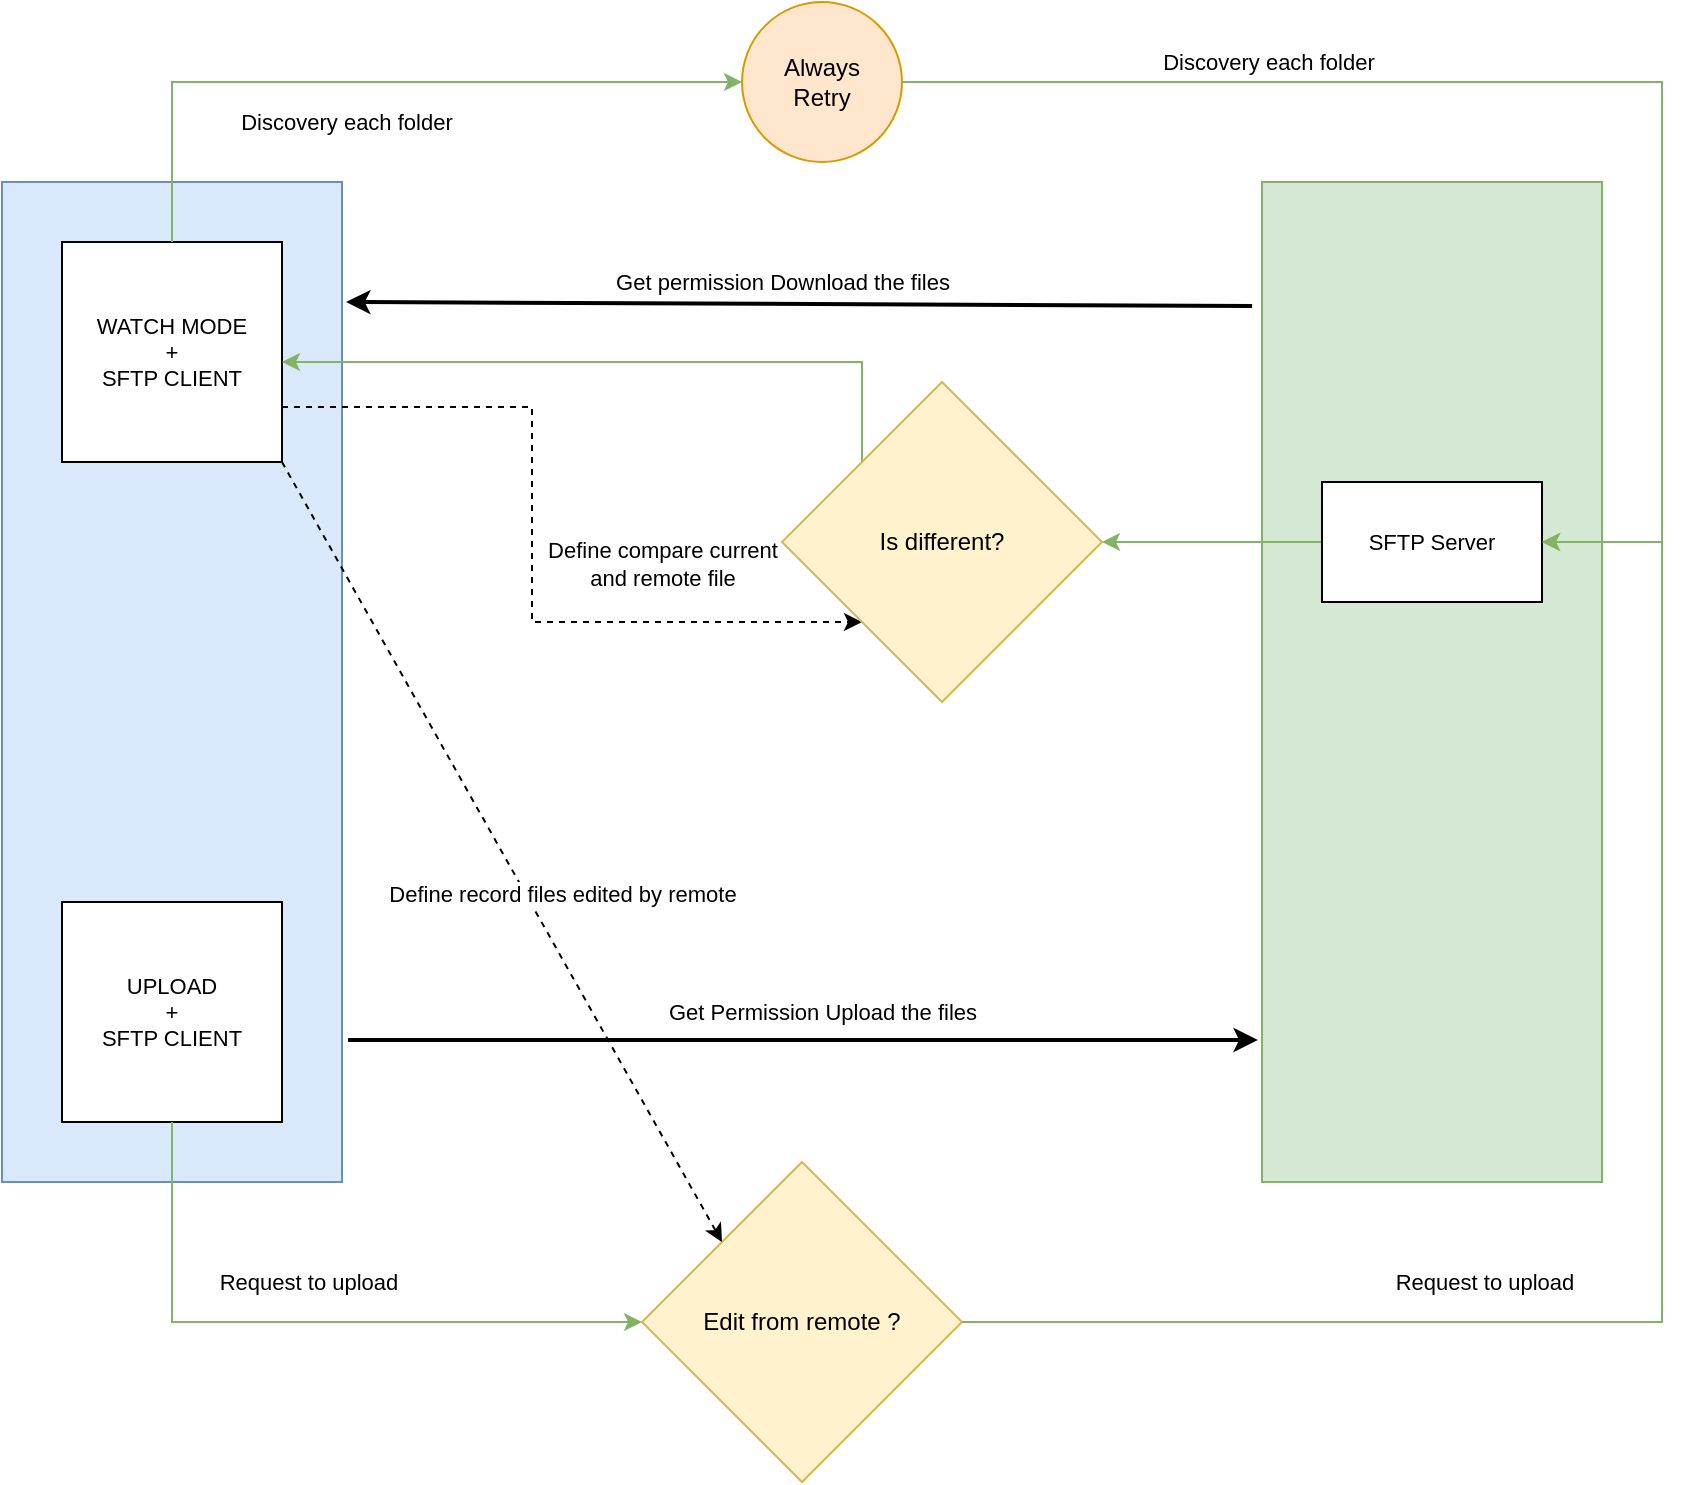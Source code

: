 <mxfile version="13.7.3" type="device"><diagram id="cwk8Iv4jhmS9mlNj2oNh" name="Page-1"><mxGraphModel dx="1422" dy="832" grid="1" gridSize="10" guides="1" tooltips="1" connect="1" arrows="1" fold="1" page="1" pageScale="1" pageWidth="1200" pageHeight="1920" math="0" shadow="0"><root><mxCell id="0"/><mxCell id="1" parent="0"/><mxCell id="FAh3rLLgB3gMBDR3v3Vn-1" value="Layer1" parent="0"/><mxCell id="FAh3rLLgB3gMBDR3v3Vn-37" value="Always&lt;br&gt;Retry" style="ellipse;whiteSpace=wrap;html=1;aspect=fixed;fillColor=#ffe6cc;strokeColor=#d79b00;" vertex="1" parent="FAh3rLLgB3gMBDR3v3Vn-1"><mxGeometry x="560" y="60" width="80" height="80" as="geometry"/></mxCell><mxCell id="FAh3rLLgB3gMBDR3v3Vn-4" value="" style="rounded=0;whiteSpace=wrap;html=1;fillColor=#dae8fc;strokeColor=#6c8ebf;" vertex="1" parent="FAh3rLLgB3gMBDR3v3Vn-1"><mxGeometry x="190" y="150" width="170" height="500" as="geometry"/></mxCell><mxCell id="FAh3rLLgB3gMBDR3v3Vn-31" style="edgeStyle=orthogonalEdgeStyle;rounded=0;orthogonalLoop=1;jettySize=auto;html=1;exitX=1;exitY=0.75;exitDx=0;exitDy=0;entryX=0;entryY=1;entryDx=0;entryDy=0;dashed=1;strokeWidth=1;" edge="1" parent="FAh3rLLgB3gMBDR3v3Vn-1" source="FAh3rLLgB3gMBDR3v3Vn-5" target="FAh3rLLgB3gMBDR3v3Vn-28"><mxGeometry relative="1" as="geometry"/></mxCell><mxCell id="FAh3rLLgB3gMBDR3v3Vn-32" value="Define compare current &lt;br&gt;and remote file" style="edgeLabel;html=1;align=center;verticalAlign=middle;resizable=0;points=[];" vertex="1" connectable="0" parent="FAh3rLLgB3gMBDR3v3Vn-31"><mxGeometry x="0.048" y="-3" relative="1" as="geometry"><mxPoint x="68" y="-5.5" as="offset"/></mxGeometry></mxCell><mxCell id="FAh3rLLgB3gMBDR3v3Vn-5" value="WATCH MODE&lt;br style=&quot;font-size: 11px&quot;&gt;+&lt;br style=&quot;font-size: 11px&quot;&gt;SFTP CLIENT" style="rounded=0;whiteSpace=wrap;html=1;fontSize=11;" vertex="1" parent="FAh3rLLgB3gMBDR3v3Vn-1"><mxGeometry x="220" y="180" width="110" height="110" as="geometry"/></mxCell><mxCell id="FAh3rLLgB3gMBDR3v3Vn-6" value="UPLOAD&lt;br style=&quot;font-size: 11px;&quot;&gt;+&lt;br style=&quot;font-size: 11px;&quot;&gt;SFTP CLIENT" style="rounded=0;whiteSpace=wrap;html=1;fontSize=11;" vertex="1" parent="FAh3rLLgB3gMBDR3v3Vn-1"><mxGeometry x="220" y="510" width="110" height="110" as="geometry"/></mxCell><mxCell id="FAh3rLLgB3gMBDR3v3Vn-8" value="" style="rounded=0;whiteSpace=wrap;html=1;fillColor=#d5e8d4;strokeColor=#82b366;" vertex="1" parent="FAh3rLLgB3gMBDR3v3Vn-1"><mxGeometry x="820" y="150" width="170" height="500" as="geometry"/></mxCell><mxCell id="FAh3rLLgB3gMBDR3v3Vn-29" style="edgeStyle=orthogonalEdgeStyle;rounded=0;orthogonalLoop=1;jettySize=auto;html=1;exitX=0;exitY=0.5;exitDx=0;exitDy=0;fillColor=#d5e8d4;strokeColor=#82b366;" edge="1" parent="FAh3rLLgB3gMBDR3v3Vn-1" source="FAh3rLLgB3gMBDR3v3Vn-10" target="FAh3rLLgB3gMBDR3v3Vn-28"><mxGeometry relative="1" as="geometry"/></mxCell><mxCell id="FAh3rLLgB3gMBDR3v3Vn-10" value="SFTP Server" style="rounded=0;whiteSpace=wrap;html=1;fontSize=11;" vertex="1" parent="FAh3rLLgB3gMBDR3v3Vn-1"><mxGeometry x="850" y="300" width="110" height="60" as="geometry"/></mxCell><mxCell id="FAh3rLLgB3gMBDR3v3Vn-13" value="Edit from remote ?" style="rhombus;whiteSpace=wrap;html=1;fillColor=#fff2cc;strokeColor=#d6b656;" vertex="1" parent="FAh3rLLgB3gMBDR3v3Vn-1"><mxGeometry x="510" y="640" width="160" height="160" as="geometry"/></mxCell><mxCell id="FAh3rLLgB3gMBDR3v3Vn-14" value="" style="endArrow=classic;html=1;exitX=0.5;exitY=1;exitDx=0;exitDy=0;entryX=0;entryY=0.5;entryDx=0;entryDy=0;rounded=0;fillColor=#d5e8d4;strokeColor=#82b366;" edge="1" parent="FAh3rLLgB3gMBDR3v3Vn-1" source="FAh3rLLgB3gMBDR3v3Vn-6" target="FAh3rLLgB3gMBDR3v3Vn-13"><mxGeometry width="50" height="50" relative="1" as="geometry"><mxPoint x="275" y="620" as="sourcePoint"/><mxPoint x="510" y="720" as="targetPoint"/><Array as="points"><mxPoint x="275" y="720"/></Array></mxGeometry></mxCell><mxCell id="FAh3rLLgB3gMBDR3v3Vn-15" value="Request to upload" style="edgeLabel;html=1;align=center;verticalAlign=middle;resizable=0;points=[];" vertex="1" connectable="0" parent="FAh3rLLgB3gMBDR3v3Vn-14"><mxGeometry x="-0.197" y="-2" relative="1" as="geometry"><mxPoint x="33" y="-22" as="offset"/></mxGeometry></mxCell><mxCell id="FAh3rLLgB3gMBDR3v3Vn-16" style="edgeStyle=orthogonalEdgeStyle;rounded=0;orthogonalLoop=1;jettySize=auto;html=1;strokeWidth=1;entryX=1;entryY=0.5;entryDx=0;entryDy=0;fillColor=#d5e8d4;strokeColor=#82b366;exitX=1;exitY=0.5;exitDx=0;exitDy=0;" edge="1" parent="FAh3rLLgB3gMBDR3v3Vn-1" target="FAh3rLLgB3gMBDR3v3Vn-10"><mxGeometry relative="1" as="geometry"><mxPoint x="670" y="720" as="sourcePoint"/><mxPoint x="960" y="330" as="targetPoint"/><Array as="points"><mxPoint x="1020" y="720"/><mxPoint x="1020" y="330"/></Array></mxGeometry></mxCell><mxCell id="FAh3rLLgB3gMBDR3v3Vn-17" value="Request to upload" style="edgeLabel;html=1;align=center;verticalAlign=middle;resizable=0;points=[];" vertex="1" connectable="0" parent="FAh3rLLgB3gMBDR3v3Vn-16"><mxGeometry x="-0.348" y="2" relative="1" as="geometry"><mxPoint y="-18" as="offset"/></mxGeometry></mxCell><mxCell id="FAh3rLLgB3gMBDR3v3Vn-18" value="" style="endArrow=classic;html=1;exitX=1;exitY=1;exitDx=0;exitDy=0;entryX=0;entryY=0;entryDx=0;entryDy=0;dashed=1;" edge="1" parent="FAh3rLLgB3gMBDR3v3Vn-1"><mxGeometry width="50" height="50" relative="1" as="geometry"><mxPoint x="330" y="290" as="sourcePoint"/><mxPoint x="550" y="680" as="targetPoint"/></mxGeometry></mxCell><mxCell id="FAh3rLLgB3gMBDR3v3Vn-19" value="Define record files edited by remote" style="edgeLabel;html=1;align=center;verticalAlign=middle;resizable=0;points=[];" vertex="1" connectable="0" parent="FAh3rLLgB3gMBDR3v3Vn-18"><mxGeometry x="0.104" y="-2" relative="1" as="geometry"><mxPoint x="20.25" as="offset"/></mxGeometry></mxCell><mxCell id="FAh3rLLgB3gMBDR3v3Vn-20" value="" style="endArrow=classic;html=1;strokeColor=#000000;strokeWidth=2;exitX=1.018;exitY=0.858;exitDx=0;exitDy=0;exitPerimeter=0;entryX=-0.012;entryY=0.858;entryDx=0;entryDy=0;entryPerimeter=0;" edge="1" parent="FAh3rLLgB3gMBDR3v3Vn-1"><mxGeometry width="50" height="50" relative="1" as="geometry"><mxPoint x="363.06" y="579.0" as="sourcePoint"/><mxPoint x="817.96" y="579.0" as="targetPoint"/></mxGeometry></mxCell><mxCell id="FAh3rLLgB3gMBDR3v3Vn-21" value="Get Permission Upload the files" style="edgeLabel;html=1;align=center;verticalAlign=middle;resizable=0;points=[];" vertex="1" connectable="0" parent="FAh3rLLgB3gMBDR3v3Vn-20"><mxGeometry x="-0.117" y="2" relative="1" as="geometry"><mxPoint x="35.94" y="-12" as="offset"/></mxGeometry></mxCell><mxCell id="FAh3rLLgB3gMBDR3v3Vn-22" value="" style="endArrow=classic;html=1;exitX=0.5;exitY=0;exitDx=0;exitDy=0;fillColor=#d5e8d4;strokeColor=#82b366;rounded=0;entryX=0;entryY=0.5;entryDx=0;entryDy=0;" edge="1" parent="FAh3rLLgB3gMBDR3v3Vn-1" target="FAh3rLLgB3gMBDR3v3Vn-37"><mxGeometry width="50" height="50" relative="1" as="geometry"><mxPoint x="275" y="180" as="sourcePoint"/><mxPoint x="540.5" y="100" as="targetPoint"/><Array as="points"><mxPoint x="275" y="100"/></Array></mxGeometry></mxCell><mxCell id="FAh3rLLgB3gMBDR3v3Vn-23" value="Discovery each folder" style="edgeLabel;html=1;align=center;verticalAlign=middle;resizable=0;points=[];" vertex="1" connectable="0" parent="FAh3rLLgB3gMBDR3v3Vn-22"><mxGeometry x="-0.14" y="-2" relative="1" as="geometry"><mxPoint x="10" y="18.0" as="offset"/></mxGeometry></mxCell><mxCell id="FAh3rLLgB3gMBDR3v3Vn-25" value="" style="endArrow=classic;html=1;exitX=1;exitY=0.5;exitDx=0;exitDy=0;entryX=1;entryY=0.5;entryDx=0;entryDy=0;rounded=0;fillColor=#d5e8d4;strokeColor=#82b366;" edge="1" parent="FAh3rLLgB3gMBDR3v3Vn-1" source="FAh3rLLgB3gMBDR3v3Vn-37"><mxGeometry width="50" height="50" relative="1" as="geometry"><mxPoint x="660.5" y="100" as="sourcePoint"/><mxPoint x="960" y="330" as="targetPoint"/><Array as="points"><mxPoint x="1020" y="100"/><mxPoint x="1020" y="330"/></Array></mxGeometry></mxCell><mxCell id="FAh3rLLgB3gMBDR3v3Vn-26" value="Discovery each folder" style="edgeLabel;html=1;align=center;verticalAlign=middle;resizable=0;points=[];" vertex="1" connectable="0" parent="FAh3rLLgB3gMBDR3v3Vn-25"><mxGeometry x="-0.536" y="-4" relative="1" as="geometry"><mxPoint x="27" y="-14" as="offset"/></mxGeometry></mxCell><mxCell id="FAh3rLLgB3gMBDR3v3Vn-30" style="edgeStyle=orthogonalEdgeStyle;rounded=0;orthogonalLoop=1;jettySize=auto;html=1;exitX=0;exitY=0;exitDx=0;exitDy=0;fillColor=#d5e8d4;strokeColor=#82b366;" edge="1" parent="FAh3rLLgB3gMBDR3v3Vn-1" source="FAh3rLLgB3gMBDR3v3Vn-28"><mxGeometry relative="1" as="geometry"><mxPoint x="330" y="240" as="targetPoint"/><Array as="points"><mxPoint x="620" y="240"/></Array></mxGeometry></mxCell><mxCell id="FAh3rLLgB3gMBDR3v3Vn-28" value="Is different?" style="rhombus;whiteSpace=wrap;html=1;fillColor=#fff2cc;strokeColor=#d6b656;" vertex="1" parent="FAh3rLLgB3gMBDR3v3Vn-1"><mxGeometry x="580" y="250" width="160" height="160" as="geometry"/></mxCell><mxCell id="FAh3rLLgB3gMBDR3v3Vn-33" value="" style="endArrow=classic;html=1;strokeWidth=2;exitX=-0.029;exitY=0.124;exitDx=0;exitDy=0;exitPerimeter=0;" edge="1" parent="FAh3rLLgB3gMBDR3v3Vn-1" source="FAh3rLLgB3gMBDR3v3Vn-8"><mxGeometry width="50" height="50" relative="1" as="geometry"><mxPoint x="700" y="420" as="sourcePoint"/><mxPoint x="362" y="210" as="targetPoint"/></mxGeometry></mxCell><mxCell id="FAh3rLLgB3gMBDR3v3Vn-34" value="Get permission Download the files" style="edgeLabel;html=1;align=center;verticalAlign=middle;resizable=0;points=[];" vertex="1" connectable="0" parent="FAh3rLLgB3gMBDR3v3Vn-1"><mxGeometry x="579.995" y="200" as="geometry"/></mxCell><mxCell id="FAh3rLLgB3gMBDR3v3Vn-2" value="Layer2" parent="0"/></root></mxGraphModel></diagram></mxfile>